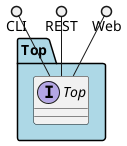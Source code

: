 @startuml



package "Top" #lightblue {

    interface "Top" as i {
    
    }
}

CLI ()-- i
REST ()-- i
Web ()-- i

package "Top" #lightblue {
    
}



@enduml
